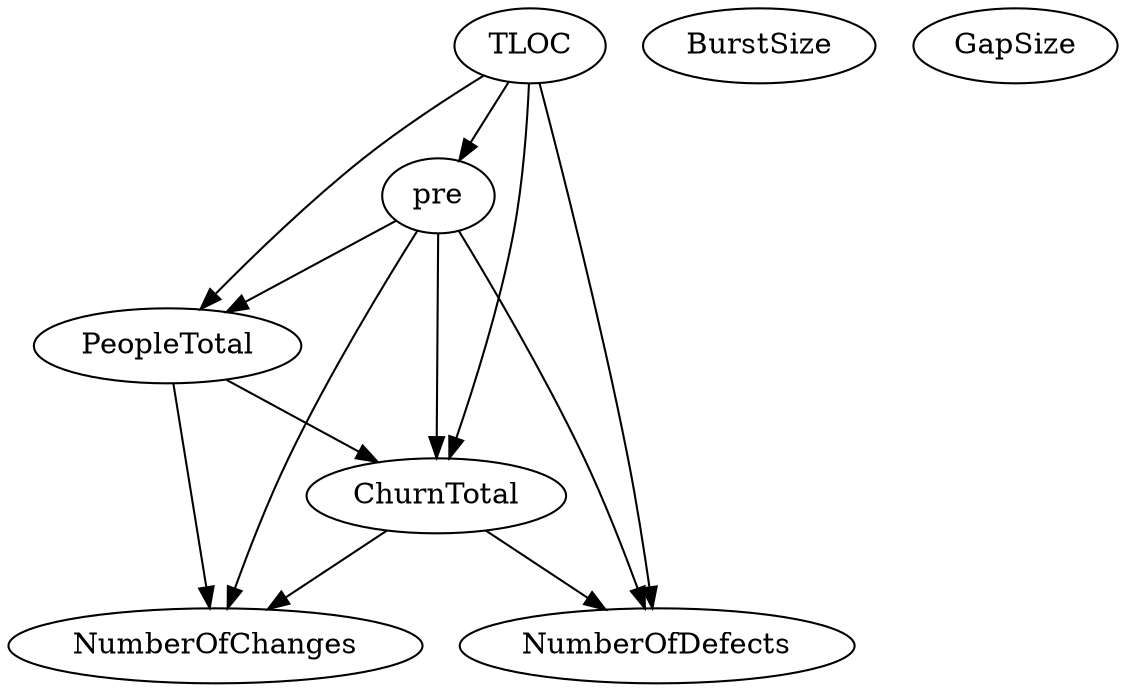 digraph {
   PeopleTotal;
   NumberOfChanges;
   ChurnTotal;
   TLOC;
   pre;
   NumberOfDefects;
   BurstSize;
   GapSize;
   PeopleTotal -> NumberOfChanges;
   PeopleTotal -> ChurnTotal;
   ChurnTotal -> NumberOfChanges;
   ChurnTotal -> NumberOfDefects;
   TLOC -> PeopleTotal;
   TLOC -> ChurnTotal;
   TLOC -> pre;
   TLOC -> NumberOfDefects;
   pre -> PeopleTotal;
   pre -> NumberOfChanges;
   pre -> ChurnTotal;
   pre -> NumberOfDefects;
}
